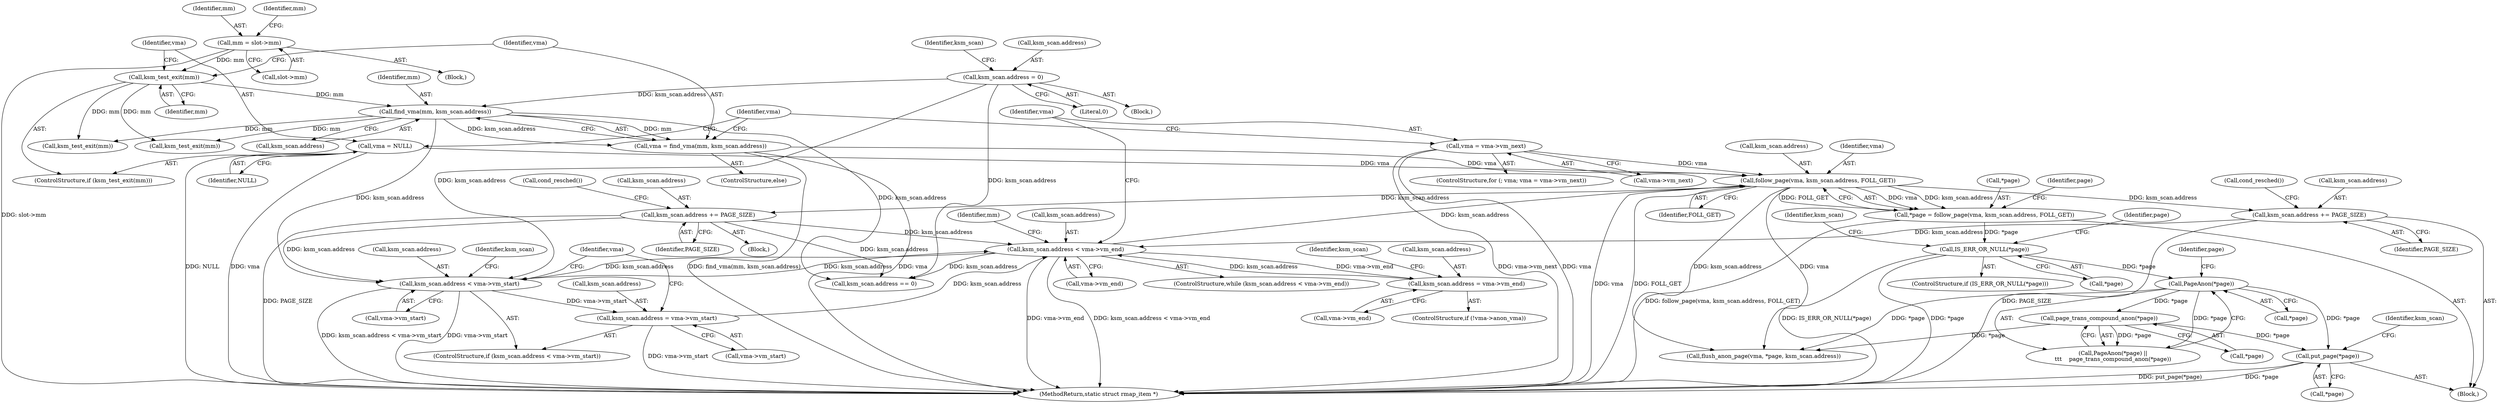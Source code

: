 digraph "0_linux_2b472611a32a72f4a118c069c2d62a1a3f087afd@pointer" {
"1000324" [label="(Call,put_page(*page))"];
"1000273" [label="(Call,page_trans_compound_anon(*page))"];
"1000270" [label="(Call,PageAnon(*page))"];
"1000257" [label="(Call,IS_ERR_OR_NULL(*page))"];
"1000247" [label="(Call,*page = follow_page(vma, ksm_scan.address, FOLL_GET))"];
"1000250" [label="(Call,follow_page(vma, ksm_scan.address, FOLL_GET))"];
"1000184" [label="(Call,vma = find_vma(mm, ksm_scan.address))"];
"1000186" [label="(Call,find_vma(mm, ksm_scan.address))"];
"1000178" [label="(Call,ksm_test_exit(mm))"];
"1000167" [label="(Call,mm = slot->mm)"];
"1000154" [label="(Call,ksm_scan.address = 0)"];
"1000180" [label="(Call,vma = NULL)"];
"1000193" [label="(Call,vma = vma->vm_next)"];
"1000235" [label="(Call,ksm_scan.address < vma->vm_end)"];
"1000208" [label="(Call,ksm_scan.address < vma->vm_start)"];
"1000261" [label="(Call,ksm_scan.address += PAGE_SIZE)"];
"1000215" [label="(Call,ksm_scan.address = vma->vm_start)"];
"1000227" [label="(Call,ksm_scan.address = vma->vm_end)"];
"1000327" [label="(Call,ksm_scan.address += PAGE_SIZE)"];
"1000209" [label="(Call,ksm_scan.address)"];
"1000227" [label="(Call,ksm_scan.address = vma->vm_end)"];
"1000255" [label="(Identifier,FOLL_GET)"];
"1000258" [label="(Call,*page)"];
"1000161" [label="(Identifier,ksm_scan)"];
"1000177" [label="(ControlStructure,if (ksm_test_exit(mm)))"];
"1000194" [label="(Identifier,vma)"];
"1000332" [label="(Call,cond_resched())"];
"1000192" [label="(Identifier,vma)"];
"1000239" [label="(Call,vma->vm_end)"];
"1000275" [label="(Identifier,page)"];
"1000359" [label="(Call,ksm_scan.address == 0)"];
"1000265" [label="(Identifier,PAGE_SIZE)"];
"1000329" [label="(Identifier,ksm_scan)"];
"1000168" [label="(Identifier,mm)"];
"1000277" [label="(Call,flush_anon_page(vma, *page, ksm_scan.address))"];
"1000420" [label="(MethodReturn,static struct rmap_item *)"];
"1000186" [label="(Call,find_vma(mm, ksm_scan.address))"];
"1000324" [label="(Call,put_page(*page))"];
"1000252" [label="(Call,ksm_scan.address)"];
"1000184" [label="(Call,vma = find_vma(mm, ksm_scan.address))"];
"1000195" [label="(Call,vma->vm_next)"];
"1000155" [label="(Call,ksm_scan.address)"];
"1000247" [label="(Call,*page = follow_page(vma, ksm_scan.address, FOLL_GET))"];
"1000212" [label="(Call,vma->vm_start)"];
"1000182" [label="(Identifier,NULL)"];
"1000257" [label="(Call,IS_ERR_OR_NULL(*page))"];
"1000191" [label="(ControlStructure,for (; vma; vma = vma->vm_next))"];
"1000261" [label="(Call,ksm_scan.address += PAGE_SIZE)"];
"1000251" [label="(Identifier,vma)"];
"1000256" [label="(ControlStructure,if (IS_ERR_OR_NULL(*page)))"];
"1000269" [label="(Call,PageAnon(*page) ||\n\t\t\t    page_trans_compound_anon(*page))"];
"1000250" [label="(Call,follow_page(vma, ksm_scan.address, FOLL_GET))"];
"1000272" [label="(Identifier,page)"];
"1000327" [label="(Call,ksm_scan.address += PAGE_SIZE)"];
"1000187" [label="(Identifier,mm)"];
"1000234" [label="(ControlStructure,while (ksm_scan.address < vma->vm_end))"];
"1000217" [label="(Identifier,ksm_scan)"];
"1000183" [label="(ControlStructure,else)"];
"1000266" [label="(Call,cond_resched())"];
"1000178" [label="(Call,ksm_test_exit(mm))"];
"1000130" [label="(Block,)"];
"1000248" [label="(Call,*page)"];
"1000259" [label="(Identifier,page)"];
"1000236" [label="(Call,ksm_scan.address)"];
"1000207" [label="(ControlStructure,if (ksm_scan.address < vma->vm_start))"];
"1000328" [label="(Call,ksm_scan.address)"];
"1000244" [label="(Call,ksm_test_exit(mm))"];
"1000219" [label="(Call,vma->vm_start)"];
"1000107" [label="(Block,)"];
"1000273" [label="(Call,page_trans_compound_anon(*page))"];
"1000235" [label="(Call,ksm_scan.address < vma->vm_end)"];
"1000231" [label="(Call,vma->vm_end)"];
"1000260" [label="(Block,)"];
"1000245" [label="(Identifier,mm)"];
"1000242" [label="(Block,)"];
"1000215" [label="(Call,ksm_scan.address = vma->vm_start)"];
"1000237" [label="(Identifier,ksm_scan)"];
"1000175" [label="(Identifier,mm)"];
"1000158" [label="(Literal,0)"];
"1000331" [label="(Identifier,PAGE_SIZE)"];
"1000271" [label="(Call,*page)"];
"1000180" [label="(Call,vma = NULL)"];
"1000228" [label="(Call,ksm_scan.address)"];
"1000154" [label="(Call,ksm_scan.address = 0)"];
"1000325" [label="(Call,*page)"];
"1000225" [label="(Identifier,vma)"];
"1000334" [label="(Call,ksm_test_exit(mm))"];
"1000188" [label="(Call,ksm_scan.address)"];
"1000208" [label="(Call,ksm_scan.address < vma->vm_start)"];
"1000216" [label="(Call,ksm_scan.address)"];
"1000179" [label="(Identifier,mm)"];
"1000262" [label="(Call,ksm_scan.address)"];
"1000193" [label="(Call,vma = vma->vm_next)"];
"1000181" [label="(Identifier,vma)"];
"1000270" [label="(Call,PageAnon(*page))"];
"1000167" [label="(Call,mm = slot->mm)"];
"1000185" [label="(Identifier,vma)"];
"1000222" [label="(ControlStructure,if (!vma->anon_vma))"];
"1000169" [label="(Call,slot->mm)"];
"1000274" [label="(Call,*page)"];
"1000263" [label="(Identifier,ksm_scan)"];
"1000324" -> "1000242"  [label="AST: "];
"1000324" -> "1000325"  [label="CFG: "];
"1000325" -> "1000324"  [label="AST: "];
"1000329" -> "1000324"  [label="CFG: "];
"1000324" -> "1000420"  [label="DDG: put_page(*page)"];
"1000324" -> "1000420"  [label="DDG: *page"];
"1000273" -> "1000324"  [label="DDG: *page"];
"1000270" -> "1000324"  [label="DDG: *page"];
"1000273" -> "1000269"  [label="AST: "];
"1000273" -> "1000274"  [label="CFG: "];
"1000274" -> "1000273"  [label="AST: "];
"1000269" -> "1000273"  [label="CFG: "];
"1000273" -> "1000269"  [label="DDG: *page"];
"1000270" -> "1000273"  [label="DDG: *page"];
"1000273" -> "1000277"  [label="DDG: *page"];
"1000270" -> "1000269"  [label="AST: "];
"1000270" -> "1000271"  [label="CFG: "];
"1000271" -> "1000270"  [label="AST: "];
"1000275" -> "1000270"  [label="CFG: "];
"1000269" -> "1000270"  [label="CFG: "];
"1000270" -> "1000269"  [label="DDG: *page"];
"1000257" -> "1000270"  [label="DDG: *page"];
"1000270" -> "1000277"  [label="DDG: *page"];
"1000257" -> "1000256"  [label="AST: "];
"1000257" -> "1000258"  [label="CFG: "];
"1000258" -> "1000257"  [label="AST: "];
"1000263" -> "1000257"  [label="CFG: "];
"1000272" -> "1000257"  [label="CFG: "];
"1000257" -> "1000420"  [label="DDG: *page"];
"1000257" -> "1000420"  [label="DDG: IS_ERR_OR_NULL(*page)"];
"1000247" -> "1000257"  [label="DDG: *page"];
"1000247" -> "1000242"  [label="AST: "];
"1000247" -> "1000250"  [label="CFG: "];
"1000248" -> "1000247"  [label="AST: "];
"1000250" -> "1000247"  [label="AST: "];
"1000259" -> "1000247"  [label="CFG: "];
"1000247" -> "1000420"  [label="DDG: follow_page(vma, ksm_scan.address, FOLL_GET)"];
"1000250" -> "1000247"  [label="DDG: vma"];
"1000250" -> "1000247"  [label="DDG: ksm_scan.address"];
"1000250" -> "1000247"  [label="DDG: FOLL_GET"];
"1000250" -> "1000255"  [label="CFG: "];
"1000251" -> "1000250"  [label="AST: "];
"1000252" -> "1000250"  [label="AST: "];
"1000255" -> "1000250"  [label="AST: "];
"1000250" -> "1000420"  [label="DDG: vma"];
"1000250" -> "1000420"  [label="DDG: FOLL_GET"];
"1000184" -> "1000250"  [label="DDG: vma"];
"1000180" -> "1000250"  [label="DDG: vma"];
"1000193" -> "1000250"  [label="DDG: vma"];
"1000235" -> "1000250"  [label="DDG: ksm_scan.address"];
"1000250" -> "1000261"  [label="DDG: ksm_scan.address"];
"1000250" -> "1000277"  [label="DDG: vma"];
"1000250" -> "1000277"  [label="DDG: ksm_scan.address"];
"1000250" -> "1000327"  [label="DDG: ksm_scan.address"];
"1000184" -> "1000183"  [label="AST: "];
"1000184" -> "1000186"  [label="CFG: "];
"1000185" -> "1000184"  [label="AST: "];
"1000186" -> "1000184"  [label="AST: "];
"1000192" -> "1000184"  [label="CFG: "];
"1000184" -> "1000420"  [label="DDG: vma"];
"1000184" -> "1000420"  [label="DDG: find_vma(mm, ksm_scan.address)"];
"1000186" -> "1000184"  [label="DDG: mm"];
"1000186" -> "1000184"  [label="DDG: ksm_scan.address"];
"1000186" -> "1000188"  [label="CFG: "];
"1000187" -> "1000186"  [label="AST: "];
"1000188" -> "1000186"  [label="AST: "];
"1000178" -> "1000186"  [label="DDG: mm"];
"1000154" -> "1000186"  [label="DDG: ksm_scan.address"];
"1000186" -> "1000208"  [label="DDG: ksm_scan.address"];
"1000186" -> "1000244"  [label="DDG: mm"];
"1000186" -> "1000334"  [label="DDG: mm"];
"1000186" -> "1000359"  [label="DDG: ksm_scan.address"];
"1000178" -> "1000177"  [label="AST: "];
"1000178" -> "1000179"  [label="CFG: "];
"1000179" -> "1000178"  [label="AST: "];
"1000181" -> "1000178"  [label="CFG: "];
"1000185" -> "1000178"  [label="CFG: "];
"1000167" -> "1000178"  [label="DDG: mm"];
"1000178" -> "1000244"  [label="DDG: mm"];
"1000178" -> "1000334"  [label="DDG: mm"];
"1000167" -> "1000107"  [label="AST: "];
"1000167" -> "1000169"  [label="CFG: "];
"1000168" -> "1000167"  [label="AST: "];
"1000169" -> "1000167"  [label="AST: "];
"1000175" -> "1000167"  [label="CFG: "];
"1000167" -> "1000420"  [label="DDG: slot->mm"];
"1000154" -> "1000130"  [label="AST: "];
"1000154" -> "1000158"  [label="CFG: "];
"1000155" -> "1000154"  [label="AST: "];
"1000158" -> "1000154"  [label="AST: "];
"1000161" -> "1000154"  [label="CFG: "];
"1000154" -> "1000208"  [label="DDG: ksm_scan.address"];
"1000154" -> "1000359"  [label="DDG: ksm_scan.address"];
"1000180" -> "1000177"  [label="AST: "];
"1000180" -> "1000182"  [label="CFG: "];
"1000181" -> "1000180"  [label="AST: "];
"1000182" -> "1000180"  [label="AST: "];
"1000192" -> "1000180"  [label="CFG: "];
"1000180" -> "1000420"  [label="DDG: NULL"];
"1000180" -> "1000420"  [label="DDG: vma"];
"1000193" -> "1000191"  [label="AST: "];
"1000193" -> "1000195"  [label="CFG: "];
"1000194" -> "1000193"  [label="AST: "];
"1000195" -> "1000193"  [label="AST: "];
"1000192" -> "1000193"  [label="CFG: "];
"1000193" -> "1000420"  [label="DDG: vma"];
"1000193" -> "1000420"  [label="DDG: vma->vm_next"];
"1000235" -> "1000234"  [label="AST: "];
"1000235" -> "1000239"  [label="CFG: "];
"1000236" -> "1000235"  [label="AST: "];
"1000239" -> "1000235"  [label="AST: "];
"1000245" -> "1000235"  [label="CFG: "];
"1000194" -> "1000235"  [label="CFG: "];
"1000235" -> "1000420"  [label="DDG: vma->vm_end"];
"1000235" -> "1000420"  [label="DDG: ksm_scan.address < vma->vm_end"];
"1000235" -> "1000208"  [label="DDG: ksm_scan.address"];
"1000235" -> "1000227"  [label="DDG: vma->vm_end"];
"1000208" -> "1000235"  [label="DDG: ksm_scan.address"];
"1000215" -> "1000235"  [label="DDG: ksm_scan.address"];
"1000227" -> "1000235"  [label="DDG: ksm_scan.address"];
"1000327" -> "1000235"  [label="DDG: ksm_scan.address"];
"1000261" -> "1000235"  [label="DDG: ksm_scan.address"];
"1000235" -> "1000359"  [label="DDG: ksm_scan.address"];
"1000208" -> "1000207"  [label="AST: "];
"1000208" -> "1000212"  [label="CFG: "];
"1000209" -> "1000208"  [label="AST: "];
"1000212" -> "1000208"  [label="AST: "];
"1000217" -> "1000208"  [label="CFG: "];
"1000225" -> "1000208"  [label="CFG: "];
"1000208" -> "1000420"  [label="DDG: ksm_scan.address < vma->vm_start"];
"1000208" -> "1000420"  [label="DDG: vma->vm_start"];
"1000261" -> "1000208"  [label="DDG: ksm_scan.address"];
"1000208" -> "1000215"  [label="DDG: vma->vm_start"];
"1000261" -> "1000260"  [label="AST: "];
"1000261" -> "1000265"  [label="CFG: "];
"1000262" -> "1000261"  [label="AST: "];
"1000265" -> "1000261"  [label="AST: "];
"1000266" -> "1000261"  [label="CFG: "];
"1000261" -> "1000420"  [label="DDG: PAGE_SIZE"];
"1000261" -> "1000359"  [label="DDG: ksm_scan.address"];
"1000215" -> "1000207"  [label="AST: "];
"1000215" -> "1000219"  [label="CFG: "];
"1000216" -> "1000215"  [label="AST: "];
"1000219" -> "1000215"  [label="AST: "];
"1000225" -> "1000215"  [label="CFG: "];
"1000215" -> "1000420"  [label="DDG: vma->vm_start"];
"1000227" -> "1000222"  [label="AST: "];
"1000227" -> "1000231"  [label="CFG: "];
"1000228" -> "1000227"  [label="AST: "];
"1000231" -> "1000227"  [label="AST: "];
"1000237" -> "1000227"  [label="CFG: "];
"1000327" -> "1000242"  [label="AST: "];
"1000327" -> "1000331"  [label="CFG: "];
"1000328" -> "1000327"  [label="AST: "];
"1000331" -> "1000327"  [label="AST: "];
"1000332" -> "1000327"  [label="CFG: "];
"1000327" -> "1000420"  [label="DDG: PAGE_SIZE"];
}
